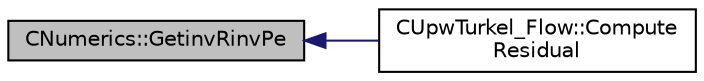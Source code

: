 digraph "CNumerics::GetinvRinvPe"
{
  edge [fontname="Helvetica",fontsize="10",labelfontname="Helvetica",labelfontsize="10"];
  node [fontname="Helvetica",fontsize="10",shape=record];
  rankdir="LR";
  Node261 [label="CNumerics::GetinvRinvPe",height=0.2,width=0.4,color="black", fillcolor="grey75", style="filled", fontcolor="black"];
  Node261 -> Node262 [dir="back",color="midnightblue",fontsize="10",style="solid",fontname="Helvetica"];
  Node262 [label="CUpwTurkel_Flow::Compute\lResidual",height=0.2,width=0.4,color="black", fillcolor="white", style="filled",URL="$class_c_upw_turkel___flow.html#aa6bf45c213d035cf98a3b355af37def2",tooltip="Compute the Roe&#39;s flux between two nodes i and j. "];
}
